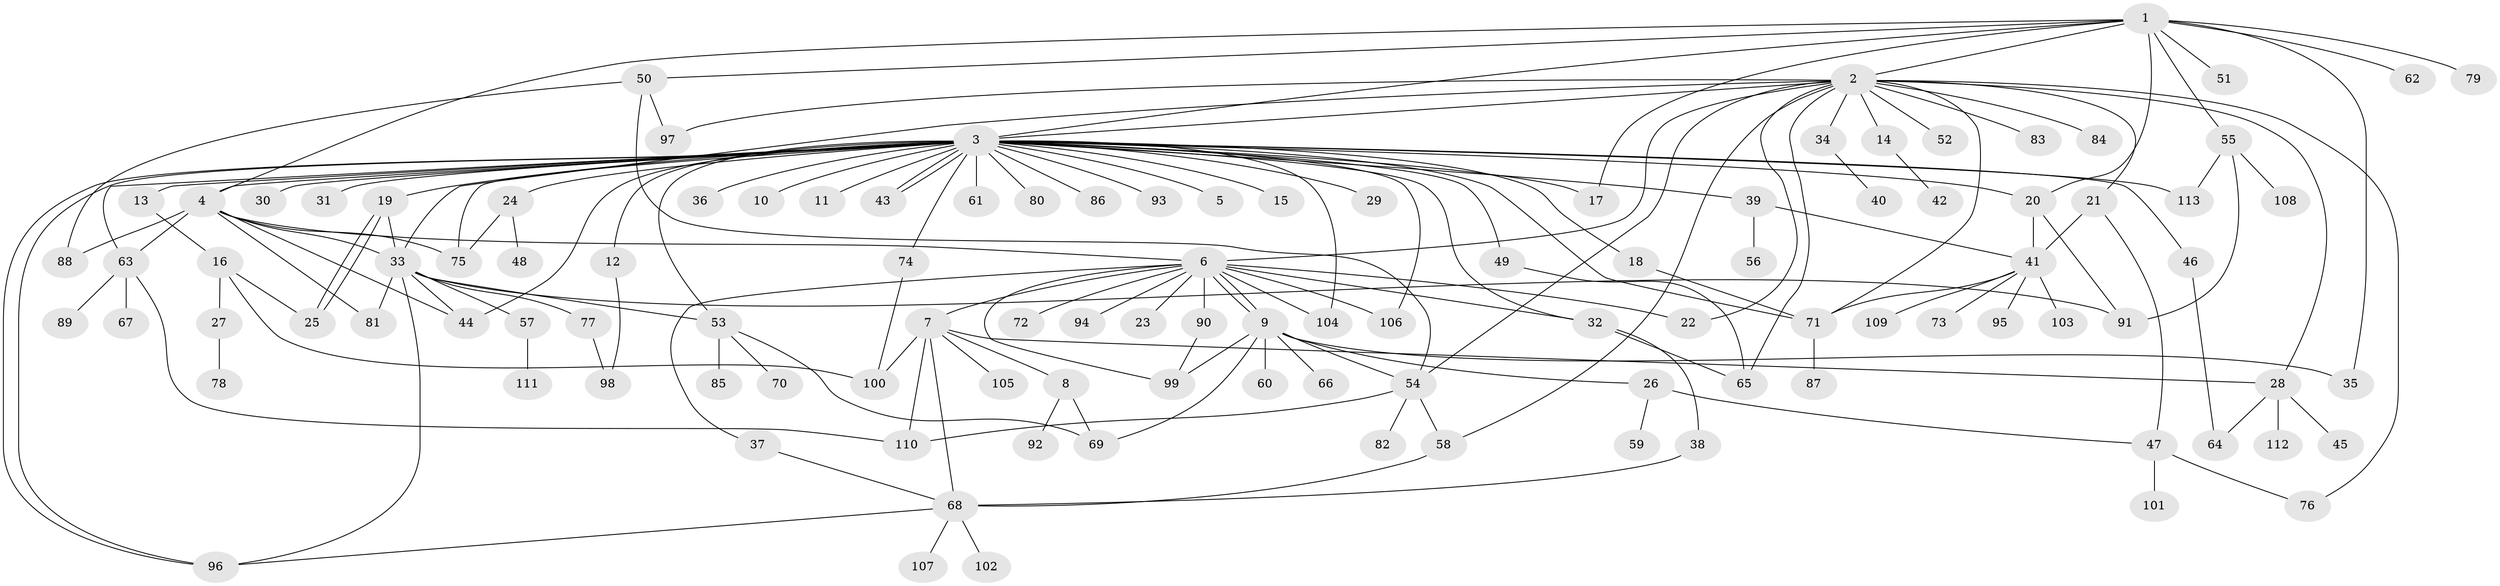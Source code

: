 // coarse degree distribution, {30: 0.017857142857142856, 22: 0.017857142857142856, 6: 0.05357142857142857, 1: 0.5357142857142857, 12: 0.017857142857142856, 2: 0.19642857142857142, 9: 0.017857142857142856, 4: 0.05357142857142857, 3: 0.08928571428571429}
// Generated by graph-tools (version 1.1) at 2025/18/03/04/25 18:18:12]
// undirected, 113 vertices, 169 edges
graph export_dot {
graph [start="1"]
  node [color=gray90,style=filled];
  1;
  2;
  3;
  4;
  5;
  6;
  7;
  8;
  9;
  10;
  11;
  12;
  13;
  14;
  15;
  16;
  17;
  18;
  19;
  20;
  21;
  22;
  23;
  24;
  25;
  26;
  27;
  28;
  29;
  30;
  31;
  32;
  33;
  34;
  35;
  36;
  37;
  38;
  39;
  40;
  41;
  42;
  43;
  44;
  45;
  46;
  47;
  48;
  49;
  50;
  51;
  52;
  53;
  54;
  55;
  56;
  57;
  58;
  59;
  60;
  61;
  62;
  63;
  64;
  65;
  66;
  67;
  68;
  69;
  70;
  71;
  72;
  73;
  74;
  75;
  76;
  77;
  78;
  79;
  80;
  81;
  82;
  83;
  84;
  85;
  86;
  87;
  88;
  89;
  90;
  91;
  92;
  93;
  94;
  95;
  96;
  97;
  98;
  99;
  100;
  101;
  102;
  103;
  104;
  105;
  106;
  107;
  108;
  109;
  110;
  111;
  112;
  113;
  1 -- 2;
  1 -- 3;
  1 -- 4;
  1 -- 17;
  1 -- 20;
  1 -- 35;
  1 -- 50;
  1 -- 51;
  1 -- 55;
  1 -- 62;
  1 -- 79;
  2 -- 3;
  2 -- 6;
  2 -- 14;
  2 -- 21;
  2 -- 22;
  2 -- 28;
  2 -- 33;
  2 -- 34;
  2 -- 52;
  2 -- 54;
  2 -- 58;
  2 -- 65;
  2 -- 71;
  2 -- 76;
  2 -- 83;
  2 -- 84;
  2 -- 97;
  3 -- 4;
  3 -- 5;
  3 -- 10;
  3 -- 11;
  3 -- 12;
  3 -- 13;
  3 -- 15;
  3 -- 17;
  3 -- 18;
  3 -- 19;
  3 -- 20;
  3 -- 24;
  3 -- 29;
  3 -- 30;
  3 -- 31;
  3 -- 32;
  3 -- 36;
  3 -- 39;
  3 -- 43;
  3 -- 43;
  3 -- 44;
  3 -- 46;
  3 -- 49;
  3 -- 53;
  3 -- 61;
  3 -- 63;
  3 -- 71;
  3 -- 74;
  3 -- 75;
  3 -- 80;
  3 -- 86;
  3 -- 93;
  3 -- 96;
  3 -- 96;
  3 -- 104;
  3 -- 106;
  3 -- 113;
  4 -- 6;
  4 -- 33;
  4 -- 44;
  4 -- 63;
  4 -- 75;
  4 -- 81;
  4 -- 88;
  6 -- 7;
  6 -- 9;
  6 -- 9;
  6 -- 22;
  6 -- 23;
  6 -- 32;
  6 -- 37;
  6 -- 72;
  6 -- 90;
  6 -- 94;
  6 -- 99;
  6 -- 104;
  6 -- 106;
  7 -- 8;
  7 -- 28;
  7 -- 68;
  7 -- 100;
  7 -- 105;
  7 -- 110;
  8 -- 69;
  8 -- 92;
  9 -- 26;
  9 -- 35;
  9 -- 54;
  9 -- 60;
  9 -- 66;
  9 -- 69;
  9 -- 99;
  12 -- 98;
  13 -- 16;
  14 -- 42;
  16 -- 25;
  16 -- 27;
  16 -- 100;
  18 -- 71;
  19 -- 25;
  19 -- 25;
  19 -- 33;
  20 -- 41;
  20 -- 91;
  21 -- 41;
  21 -- 47;
  24 -- 48;
  24 -- 75;
  26 -- 47;
  26 -- 59;
  27 -- 78;
  28 -- 45;
  28 -- 64;
  28 -- 112;
  32 -- 38;
  32 -- 65;
  33 -- 44;
  33 -- 53;
  33 -- 57;
  33 -- 77;
  33 -- 81;
  33 -- 91;
  33 -- 96;
  34 -- 40;
  37 -- 68;
  38 -- 68;
  39 -- 41;
  39 -- 56;
  41 -- 71;
  41 -- 73;
  41 -- 95;
  41 -- 103;
  41 -- 109;
  46 -- 64;
  47 -- 76;
  47 -- 101;
  49 -- 65;
  50 -- 54;
  50 -- 88;
  50 -- 97;
  53 -- 69;
  53 -- 70;
  53 -- 85;
  54 -- 58;
  54 -- 82;
  54 -- 110;
  55 -- 91;
  55 -- 108;
  55 -- 113;
  57 -- 111;
  58 -- 68;
  63 -- 67;
  63 -- 89;
  63 -- 110;
  68 -- 96;
  68 -- 102;
  68 -- 107;
  71 -- 87;
  74 -- 100;
  77 -- 98;
  90 -- 99;
}
